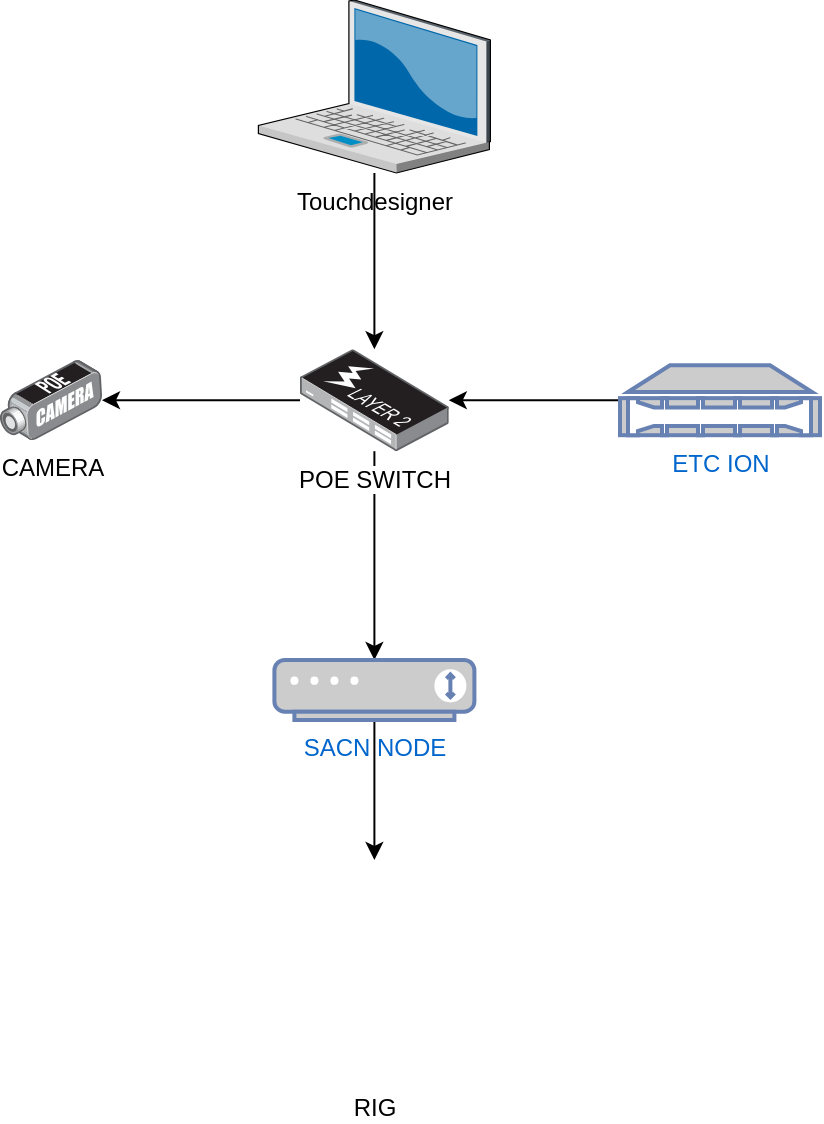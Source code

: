 <mxfile version="14.2.4" type="onedrive"><diagram id="prtHgNgQTEPvFCAcTncT" name="Page-1"><mxGraphModel dx="1185" dy="668" grid="1" gridSize="10" guides="1" tooltips="1" connect="1" arrows="1" fold="1" page="1" pageScale="1" pageWidth="827" pageHeight="1169" math="0" shadow="0"><root><mxCell id="0"/><mxCell id="1" parent="0"/><mxCell id="wWb-OotES4jj3wU_hfsS-2" value="CAMERA" style="points=[];aspect=fixed;html=1;align=center;shadow=0;dashed=0;image;image=img/lib/allied_telesis/security/POE_DVS_Camera.svg;" vertex="1" parent="1"><mxGeometry x="40" y="250.0" width="51" height="40.2" as="geometry"/></mxCell><mxCell id="wWb-OotES4jj3wU_hfsS-4" style="edgeStyle=orthogonalEdgeStyle;rounded=0;orthogonalLoop=1;jettySize=auto;html=1;" edge="1" parent="1" source="wWb-OotES4jj3wU_hfsS-3" target="wWb-OotES4jj3wU_hfsS-2"><mxGeometry relative="1" as="geometry"/></mxCell><mxCell id="wWb-OotES4jj3wU_hfsS-10" style="edgeStyle=orthogonalEdgeStyle;rounded=0;orthogonalLoop=1;jettySize=auto;html=1;" edge="1" parent="1" source="wWb-OotES4jj3wU_hfsS-3" target="wWb-OotES4jj3wU_hfsS-9"><mxGeometry relative="1" as="geometry"/></mxCell><mxCell id="wWb-OotES4jj3wU_hfsS-3" value="POE SWITCH&lt;br&gt;" style="points=[];aspect=fixed;html=1;align=center;shadow=0;dashed=0;image;image=img/lib/allied_telesis/switch/Switch_24_port_L2_POE.svg;" vertex="1" parent="1"><mxGeometry x="190" y="244.6" width="74.4" height="51" as="geometry"/></mxCell><mxCell id="wWb-OotES4jj3wU_hfsS-6" style="edgeStyle=orthogonalEdgeStyle;rounded=0;orthogonalLoop=1;jettySize=auto;html=1;" edge="1" parent="1" source="wWb-OotES4jj3wU_hfsS-5" target="wWb-OotES4jj3wU_hfsS-3"><mxGeometry relative="1" as="geometry"/></mxCell><mxCell id="wWb-OotES4jj3wU_hfsS-5" value="Touchdesigner" style="verticalLabelPosition=bottom;aspect=fixed;html=1;verticalAlign=top;strokeColor=none;align=center;outlineConnect=0;shape=mxgraph.citrix.laptop_2;" vertex="1" parent="1"><mxGeometry x="169.2" y="70" width="116" height="86.5" as="geometry"/></mxCell><mxCell id="wWb-OotES4jj3wU_hfsS-8" style="edgeStyle=orthogonalEdgeStyle;rounded=0;orthogonalLoop=1;jettySize=auto;html=1;" edge="1" parent="1" source="wWb-OotES4jj3wU_hfsS-7" target="wWb-OotES4jj3wU_hfsS-3"><mxGeometry relative="1" as="geometry"/></mxCell><mxCell id="wWb-OotES4jj3wU_hfsS-7" value="ETC ION" style="fontColor=#0066CC;verticalAlign=top;verticalLabelPosition=bottom;labelPosition=center;align=center;html=1;outlineConnect=0;fillColor=#CCCCCC;strokeColor=#6881B3;gradientColor=none;gradientDirection=north;strokeWidth=2;shape=mxgraph.networks.nas_filer;" vertex="1" parent="1"><mxGeometry x="350" y="252.6" width="100" height="35" as="geometry"/></mxCell><mxCell id="wWb-OotES4jj3wU_hfsS-12" style="edgeStyle=orthogonalEdgeStyle;rounded=0;orthogonalLoop=1;jettySize=auto;html=1;" edge="1" parent="1" source="wWb-OotES4jj3wU_hfsS-9" target="wWb-OotES4jj3wU_hfsS-11"><mxGeometry relative="1" as="geometry"/></mxCell><mxCell id="wWb-OotES4jj3wU_hfsS-9" value="SACN NODE" style="fontColor=#0066CC;verticalAlign=top;verticalLabelPosition=bottom;labelPosition=center;align=center;html=1;outlineConnect=0;fillColor=#CCCCCC;strokeColor=#6881B3;gradientColor=none;gradientDirection=north;strokeWidth=2;shape=mxgraph.networks.modem;" vertex="1" parent="1"><mxGeometry x="177.2" y="400" width="100" height="30" as="geometry"/></mxCell><mxCell id="wWb-OotES4jj3wU_hfsS-11" value="RIG" style="shape=image;html=1;verticalAlign=top;verticalLabelPosition=bottom;labelBackgroundColor=#ffffff;imageAspect=0;aspect=fixed;image=https://cdn2.iconfinder.com/data/icons/new-year-s-hand-drawn-basic/64/stage-128.png" vertex="1" parent="1"><mxGeometry x="172.2" y="500" width="110" height="110" as="geometry"/></mxCell></root></mxGraphModel></diagram></mxfile>